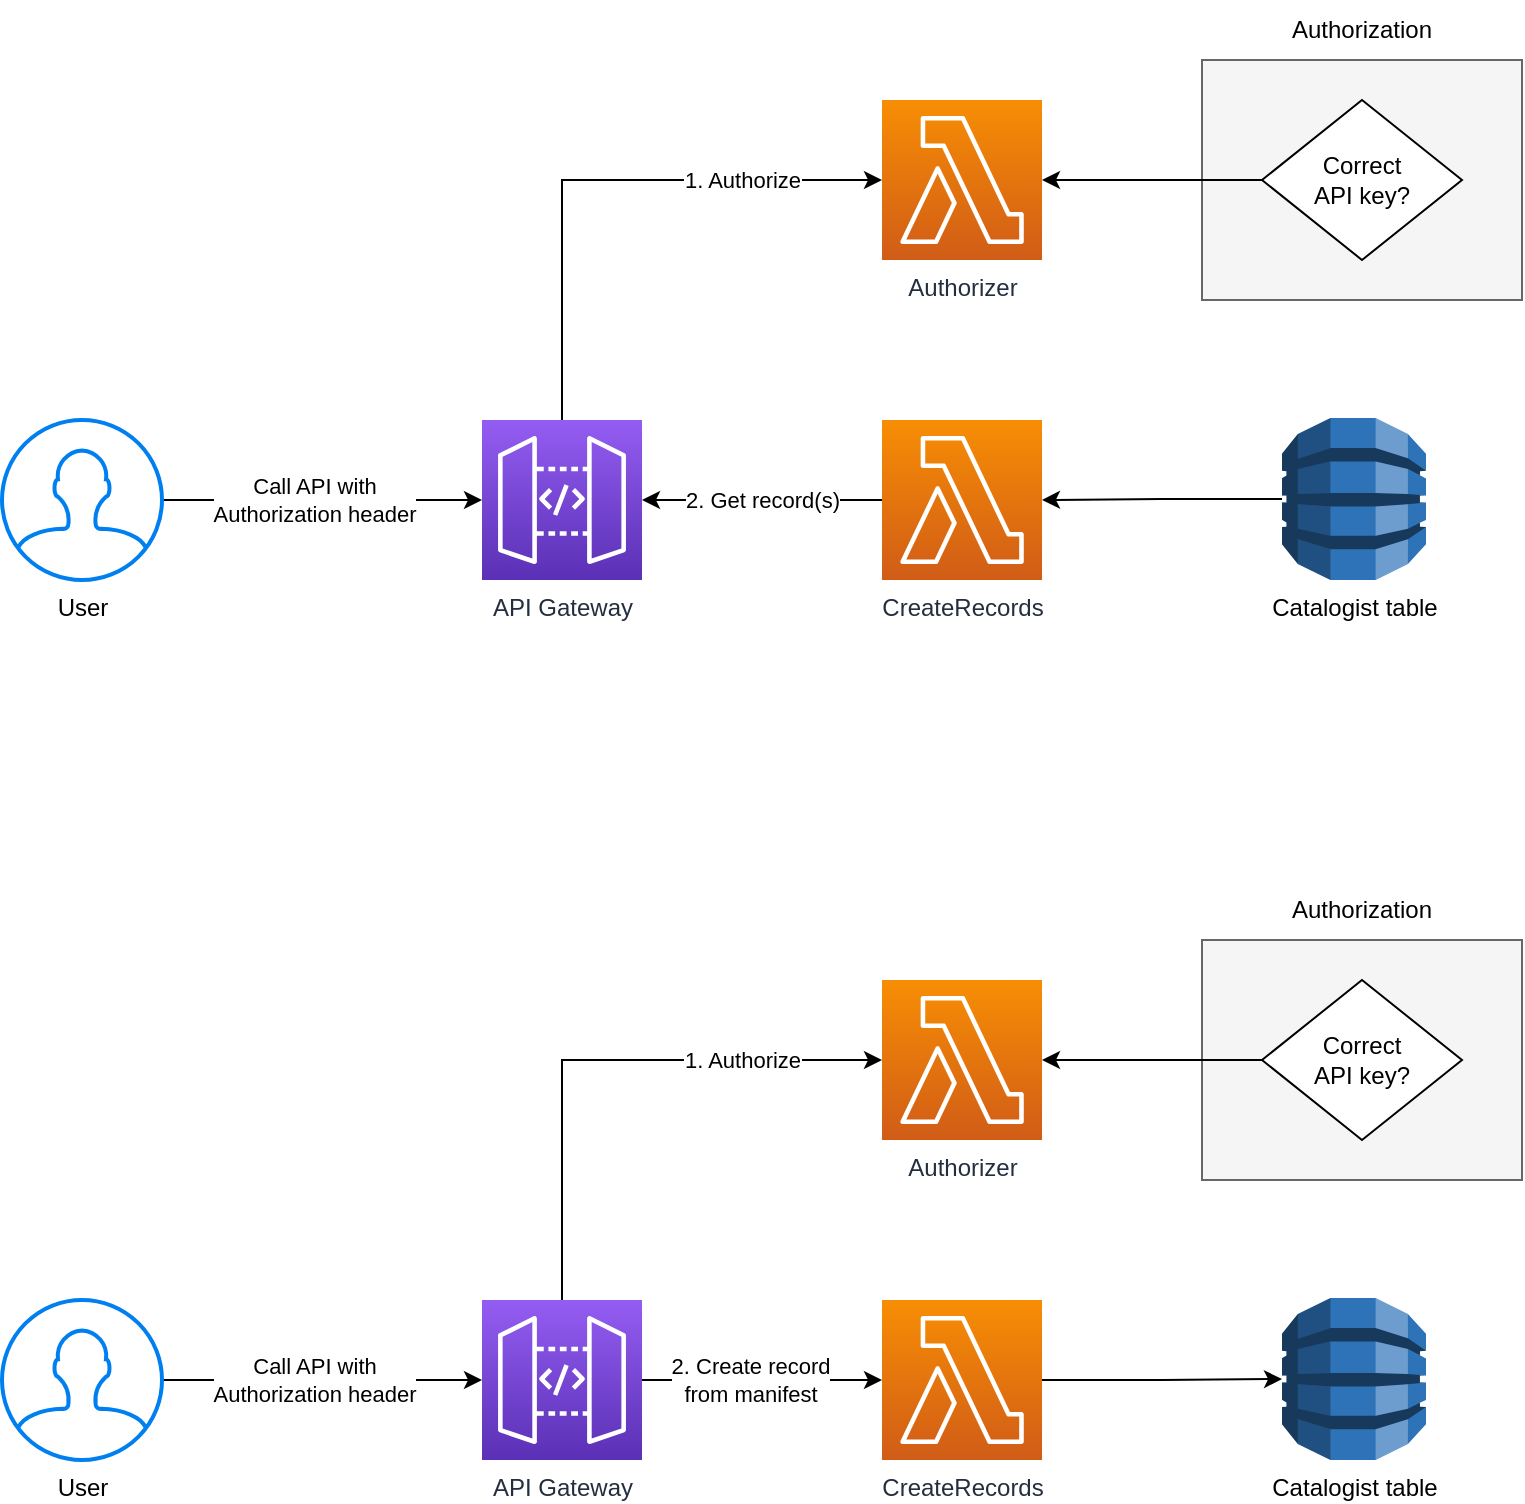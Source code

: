 <mxfile version="20.8.16" type="device"><diagram id="QLtRQsLvhn0vE0OrbVUS" name="Page-1"><mxGraphModel dx="1595" dy="934" grid="1" gridSize="10" guides="1" tooltips="1" connect="1" arrows="1" fold="1" page="1" pageScale="1" pageWidth="827" pageHeight="1169" math="0" shadow="0"><root><mxCell id="0"/><mxCell id="1" parent="0"/><mxCell id="lSX_C5EFiXhzKqp_DDqL-1" value="" style="rounded=0;whiteSpace=wrap;html=1;fillColor=#f5f5f5;fontColor=#333333;strokeColor=#666666;" vertex="1" parent="1"><mxGeometry x="640" y="620" width="160" height="120" as="geometry"/></mxCell><mxCell id="lSX_C5EFiXhzKqp_DDqL-2" value="" style="edgeStyle=orthogonalEdgeStyle;rounded=0;orthogonalLoop=1;jettySize=auto;html=1;" edge="1" parent="1" source="lSX_C5EFiXhzKqp_DDqL-4" target="lSX_C5EFiXhzKqp_DDqL-6"><mxGeometry relative="1" as="geometry"/></mxCell><mxCell id="lSX_C5EFiXhzKqp_DDqL-3" value="Call API with&lt;br&gt;Authorization header" style="edgeLabel;html=1;align=center;verticalAlign=middle;resizable=0;points=[];" vertex="1" connectable="0" parent="lSX_C5EFiXhzKqp_DDqL-2"><mxGeometry x="-0.186" y="1" relative="1" as="geometry"><mxPoint x="11" y="1" as="offset"/></mxGeometry></mxCell><mxCell id="lSX_C5EFiXhzKqp_DDqL-4" value="User" style="html=1;verticalLabelPosition=bottom;align=center;labelBackgroundColor=#ffffff;verticalAlign=top;strokeWidth=2;strokeColor=#0080F0;shadow=0;dashed=0;shape=mxgraph.ios7.icons.user;" vertex="1" parent="1"><mxGeometry x="40" y="800" width="80" height="80" as="geometry"/></mxCell><mxCell id="lSX_C5EFiXhzKqp_DDqL-5" value="1. Authorize" style="edgeStyle=orthogonalEdgeStyle;rounded=0;orthogonalLoop=1;jettySize=auto;html=1;entryX=0;entryY=0.5;entryDx=0;entryDy=0;entryPerimeter=0;exitX=1;exitY=0.25;exitDx=0;exitDy=0;exitPerimeter=0;" edge="1" parent="1" target="lSX_C5EFiXhzKqp_DDqL-14"><mxGeometry x="0.588" relative="1" as="geometry"><mxPoint x="360" y="820" as="sourcePoint"/><mxPoint x="480" y="820" as="targetPoint"/><Array as="points"><mxPoint x="320" y="820"/><mxPoint x="320" y="680"/></Array><mxPoint as="offset"/></mxGeometry></mxCell><mxCell id="lSX_C5EFiXhzKqp_DDqL-22" style="edgeStyle=orthogonalEdgeStyle;rounded=0;orthogonalLoop=1;jettySize=auto;html=1;entryX=0;entryY=0.5;entryDx=0;entryDy=0;entryPerimeter=0;" edge="1" parent="1" source="lSX_C5EFiXhzKqp_DDqL-6" target="lSX_C5EFiXhzKqp_DDqL-8"><mxGeometry relative="1" as="geometry"/></mxCell><mxCell id="lSX_C5EFiXhzKqp_DDqL-23" value="2. Create record&lt;br&gt;from manifest" style="edgeLabel;html=1;align=center;verticalAlign=middle;resizable=0;points=[];" vertex="1" connectable="0" parent="lSX_C5EFiXhzKqp_DDqL-22"><mxGeometry x="-0.02" relative="1" as="geometry"><mxPoint x="-5" as="offset"/></mxGeometry></mxCell><mxCell id="lSX_C5EFiXhzKqp_DDqL-6" value="API Gateway" style="sketch=0;points=[[0,0,0],[0.25,0,0],[0.5,0,0],[0.75,0,0],[1,0,0],[0,1,0],[0.25,1,0],[0.5,1,0],[0.75,1,0],[1,1,0],[0,0.25,0],[0,0.5,0],[0,0.75,0],[1,0.25,0],[1,0.5,0],[1,0.75,0]];outlineConnect=0;fontColor=#232F3E;gradientColor=#945DF2;gradientDirection=north;fillColor=#5A30B5;strokeColor=#ffffff;dashed=0;verticalLabelPosition=bottom;verticalAlign=top;align=center;html=1;fontSize=12;fontStyle=0;aspect=fixed;shape=mxgraph.aws4.resourceIcon;resIcon=mxgraph.aws4.api_gateway;" vertex="1" parent="1"><mxGeometry x="280" y="800" width="80" height="80" as="geometry"/></mxCell><mxCell id="lSX_C5EFiXhzKqp_DDqL-21" style="edgeStyle=orthogonalEdgeStyle;rounded=0;orthogonalLoop=1;jettySize=auto;html=1;exitX=1;exitY=0.5;exitDx=0;exitDy=0;exitPerimeter=0;entryX=0;entryY=0.5;entryDx=0;entryDy=0;entryPerimeter=0;" edge="1" parent="1" source="lSX_C5EFiXhzKqp_DDqL-8" target="lSX_C5EFiXhzKqp_DDqL-17"><mxGeometry relative="1" as="geometry"/></mxCell><mxCell id="lSX_C5EFiXhzKqp_DDqL-8" value="CreateRecords" style="sketch=0;points=[[0,0,0],[0.25,0,0],[0.5,0,0],[0.75,0,0],[1,0,0],[0,1,0],[0.25,1,0],[0.5,1,0],[0.75,1,0],[1,1,0],[0,0.25,0],[0,0.5,0],[0,0.75,0],[1,0.25,0],[1,0.5,0],[1,0.75,0]];outlineConnect=0;fontColor=#232F3E;gradientColor=#F78E04;gradientDirection=north;fillColor=#D05C17;strokeColor=#ffffff;dashed=0;verticalLabelPosition=bottom;verticalAlign=top;align=center;html=1;fontSize=12;fontStyle=0;aspect=fixed;shape=mxgraph.aws4.resourceIcon;resIcon=mxgraph.aws4.lambda;" vertex="1" parent="1"><mxGeometry x="480" y="800" width="80" height="80" as="geometry"/></mxCell><mxCell id="lSX_C5EFiXhzKqp_DDqL-14" value="Authorizer" style="sketch=0;points=[[0,0,0],[0.25,0,0],[0.5,0,0],[0.75,0,0],[1,0,0],[0,1,0],[0.25,1,0],[0.5,1,0],[0.75,1,0],[1,1,0],[0,0.25,0],[0,0.5,0],[0,0.75,0],[1,0.25,0],[1,0.5,0],[1,0.75,0]];outlineConnect=0;fontColor=#232F3E;gradientColor=#F78E04;gradientDirection=north;fillColor=#D05C17;strokeColor=#ffffff;dashed=0;verticalLabelPosition=bottom;verticalAlign=top;align=center;html=1;fontSize=12;fontStyle=0;aspect=fixed;shape=mxgraph.aws4.resourceIcon;resIcon=mxgraph.aws4.lambda;" vertex="1" parent="1"><mxGeometry x="480" y="640" width="80" height="80" as="geometry"/></mxCell><mxCell id="lSX_C5EFiXhzKqp_DDqL-20" style="edgeStyle=orthogonalEdgeStyle;rounded=0;orthogonalLoop=1;jettySize=auto;html=1;exitX=0;exitY=0.5;exitDx=0;exitDy=0;entryX=1;entryY=0.5;entryDx=0;entryDy=0;entryPerimeter=0;" edge="1" parent="1" source="lSX_C5EFiXhzKqp_DDqL-15" target="lSX_C5EFiXhzKqp_DDqL-14"><mxGeometry relative="1" as="geometry"/></mxCell><mxCell id="lSX_C5EFiXhzKqp_DDqL-15" value="Correct&lt;br&gt;API key?" style="rhombus;whiteSpace=wrap;html=1;" vertex="1" parent="1"><mxGeometry x="670" y="640" width="100" height="80" as="geometry"/></mxCell><mxCell id="lSX_C5EFiXhzKqp_DDqL-16" value="Authorization" style="text;html=1;strokeColor=none;fillColor=none;align=center;verticalAlign=middle;whiteSpace=wrap;rounded=0;" vertex="1" parent="1"><mxGeometry x="640" y="590" width="160" height="30" as="geometry"/></mxCell><mxCell id="lSX_C5EFiXhzKqp_DDqL-17" value="Catalogist table" style="outlineConnect=0;dashed=0;verticalLabelPosition=bottom;verticalAlign=top;align=center;html=1;shape=mxgraph.aws3.dynamo_db;fillColor=#2E73B8;gradientColor=none;" vertex="1" parent="1"><mxGeometry x="680" y="799" width="72" height="81" as="geometry"/></mxCell><mxCell id="lSX_C5EFiXhzKqp_DDqL-24" value="" style="rounded=0;whiteSpace=wrap;html=1;fillColor=#f5f5f5;fontColor=#333333;strokeColor=#666666;" vertex="1" parent="1"><mxGeometry x="640" y="180" width="160" height="120" as="geometry"/></mxCell><mxCell id="lSX_C5EFiXhzKqp_DDqL-25" value="" style="edgeStyle=orthogonalEdgeStyle;rounded=0;orthogonalLoop=1;jettySize=auto;html=1;" edge="1" parent="1" source="lSX_C5EFiXhzKqp_DDqL-27" target="lSX_C5EFiXhzKqp_DDqL-31"><mxGeometry relative="1" as="geometry"/></mxCell><mxCell id="lSX_C5EFiXhzKqp_DDqL-26" value="Call API with&lt;br&gt;Authorization header" style="edgeLabel;html=1;align=center;verticalAlign=middle;resizable=0;points=[];" vertex="1" connectable="0" parent="lSX_C5EFiXhzKqp_DDqL-25"><mxGeometry x="-0.186" y="1" relative="1" as="geometry"><mxPoint x="11" y="1" as="offset"/></mxGeometry></mxCell><mxCell id="lSX_C5EFiXhzKqp_DDqL-27" value="User" style="html=1;verticalLabelPosition=bottom;align=center;labelBackgroundColor=#ffffff;verticalAlign=top;strokeWidth=2;strokeColor=#0080F0;shadow=0;dashed=0;shape=mxgraph.ios7.icons.user;" vertex="1" parent="1"><mxGeometry x="40" y="360" width="80" height="80" as="geometry"/></mxCell><mxCell id="lSX_C5EFiXhzKqp_DDqL-28" value="1. Authorize" style="edgeStyle=orthogonalEdgeStyle;rounded=0;orthogonalLoop=1;jettySize=auto;html=1;entryX=0;entryY=0.5;entryDx=0;entryDy=0;entryPerimeter=0;exitX=1;exitY=0.25;exitDx=0;exitDy=0;exitPerimeter=0;" edge="1" parent="1" target="lSX_C5EFiXhzKqp_DDqL-34"><mxGeometry x="0.588" relative="1" as="geometry"><mxPoint x="360" y="380.0" as="sourcePoint"/><mxPoint x="480" y="380" as="targetPoint"/><Array as="points"><mxPoint x="320" y="380"/><mxPoint x="320" y="240"/></Array><mxPoint as="offset"/></mxGeometry></mxCell><mxCell id="lSX_C5EFiXhzKqp_DDqL-29" style="edgeStyle=orthogonalEdgeStyle;rounded=0;orthogonalLoop=1;jettySize=auto;html=1;entryX=0;entryY=0.5;entryDx=0;entryDy=0;entryPerimeter=0;startArrow=classic;startFill=1;endArrow=none;endFill=0;" edge="1" parent="1" source="lSX_C5EFiXhzKqp_DDqL-31" target="lSX_C5EFiXhzKqp_DDqL-33"><mxGeometry relative="1" as="geometry"/></mxCell><mxCell id="lSX_C5EFiXhzKqp_DDqL-30" value="2. Get record(s)" style="edgeLabel;html=1;align=center;verticalAlign=middle;resizable=0;points=[];" vertex="1" connectable="0" parent="lSX_C5EFiXhzKqp_DDqL-29"><mxGeometry x="-0.02" relative="1" as="geometry"><mxPoint x="1" as="offset"/></mxGeometry></mxCell><mxCell id="lSX_C5EFiXhzKqp_DDqL-31" value="API Gateway" style="sketch=0;points=[[0,0,0],[0.25,0,0],[0.5,0,0],[0.75,0,0],[1,0,0],[0,1,0],[0.25,1,0],[0.5,1,0],[0.75,1,0],[1,1,0],[0,0.25,0],[0,0.5,0],[0,0.75,0],[1,0.25,0],[1,0.5,0],[1,0.75,0]];outlineConnect=0;fontColor=#232F3E;gradientColor=#945DF2;gradientDirection=north;fillColor=#5A30B5;strokeColor=#ffffff;dashed=0;verticalLabelPosition=bottom;verticalAlign=top;align=center;html=1;fontSize=12;fontStyle=0;aspect=fixed;shape=mxgraph.aws4.resourceIcon;resIcon=mxgraph.aws4.api_gateway;" vertex="1" parent="1"><mxGeometry x="280" y="360" width="80" height="80" as="geometry"/></mxCell><mxCell id="lSX_C5EFiXhzKqp_DDqL-33" value="CreateRecords" style="sketch=0;points=[[0,0,0],[0.25,0,0],[0.5,0,0],[0.75,0,0],[1,0,0],[0,1,0],[0.25,1,0],[0.5,1,0],[0.75,1,0],[1,1,0],[0,0.25,0],[0,0.5,0],[0,0.75,0],[1,0.25,0],[1,0.5,0],[1,0.75,0]];outlineConnect=0;fontColor=#232F3E;gradientColor=#F78E04;gradientDirection=north;fillColor=#D05C17;strokeColor=#ffffff;dashed=0;verticalLabelPosition=bottom;verticalAlign=top;align=center;html=1;fontSize=12;fontStyle=0;aspect=fixed;shape=mxgraph.aws4.resourceIcon;resIcon=mxgraph.aws4.lambda;" vertex="1" parent="1"><mxGeometry x="480" y="360" width="80" height="80" as="geometry"/></mxCell><mxCell id="lSX_C5EFiXhzKqp_DDqL-34" value="Authorizer" style="sketch=0;points=[[0,0,0],[0.25,0,0],[0.5,0,0],[0.75,0,0],[1,0,0],[0,1,0],[0.25,1,0],[0.5,1,0],[0.75,1,0],[1,1,0],[0,0.25,0],[0,0.5,0],[0,0.75,0],[1,0.25,0],[1,0.5,0],[1,0.75,0]];outlineConnect=0;fontColor=#232F3E;gradientColor=#F78E04;gradientDirection=north;fillColor=#D05C17;strokeColor=#ffffff;dashed=0;verticalLabelPosition=bottom;verticalAlign=top;align=center;html=1;fontSize=12;fontStyle=0;aspect=fixed;shape=mxgraph.aws4.resourceIcon;resIcon=mxgraph.aws4.lambda;" vertex="1" parent="1"><mxGeometry x="480" y="200" width="80" height="80" as="geometry"/></mxCell><mxCell id="lSX_C5EFiXhzKqp_DDqL-35" style="edgeStyle=orthogonalEdgeStyle;rounded=0;orthogonalLoop=1;jettySize=auto;html=1;exitX=0;exitY=0.5;exitDx=0;exitDy=0;entryX=1;entryY=0.5;entryDx=0;entryDy=0;entryPerimeter=0;" edge="1" parent="1" source="lSX_C5EFiXhzKqp_DDqL-36" target="lSX_C5EFiXhzKqp_DDqL-34"><mxGeometry relative="1" as="geometry"/></mxCell><mxCell id="lSX_C5EFiXhzKqp_DDqL-36" value="Correct&lt;br&gt;API key?" style="rhombus;whiteSpace=wrap;html=1;" vertex="1" parent="1"><mxGeometry x="670" y="200" width="100" height="80" as="geometry"/></mxCell><mxCell id="lSX_C5EFiXhzKqp_DDqL-37" value="Authorization" style="text;html=1;strokeColor=none;fillColor=none;align=center;verticalAlign=middle;whiteSpace=wrap;rounded=0;" vertex="1" parent="1"><mxGeometry x="640" y="150" width="160" height="30" as="geometry"/></mxCell><mxCell id="lSX_C5EFiXhzKqp_DDqL-39" style="edgeStyle=orthogonalEdgeStyle;rounded=0;orthogonalLoop=1;jettySize=auto;html=1;exitX=0;exitY=0.5;exitDx=0;exitDy=0;exitPerimeter=0;entryX=1;entryY=0.5;entryDx=0;entryDy=0;entryPerimeter=0;" edge="1" parent="1" source="lSX_C5EFiXhzKqp_DDqL-38" target="lSX_C5EFiXhzKqp_DDqL-33"><mxGeometry relative="1" as="geometry"/></mxCell><mxCell id="lSX_C5EFiXhzKqp_DDqL-38" value="Catalogist table" style="outlineConnect=0;dashed=0;verticalLabelPosition=bottom;verticalAlign=top;align=center;html=1;shape=mxgraph.aws3.dynamo_db;fillColor=#2E73B8;gradientColor=none;" vertex="1" parent="1"><mxGeometry x="680" y="359" width="72" height="81" as="geometry"/></mxCell></root></mxGraphModel></diagram></mxfile>
